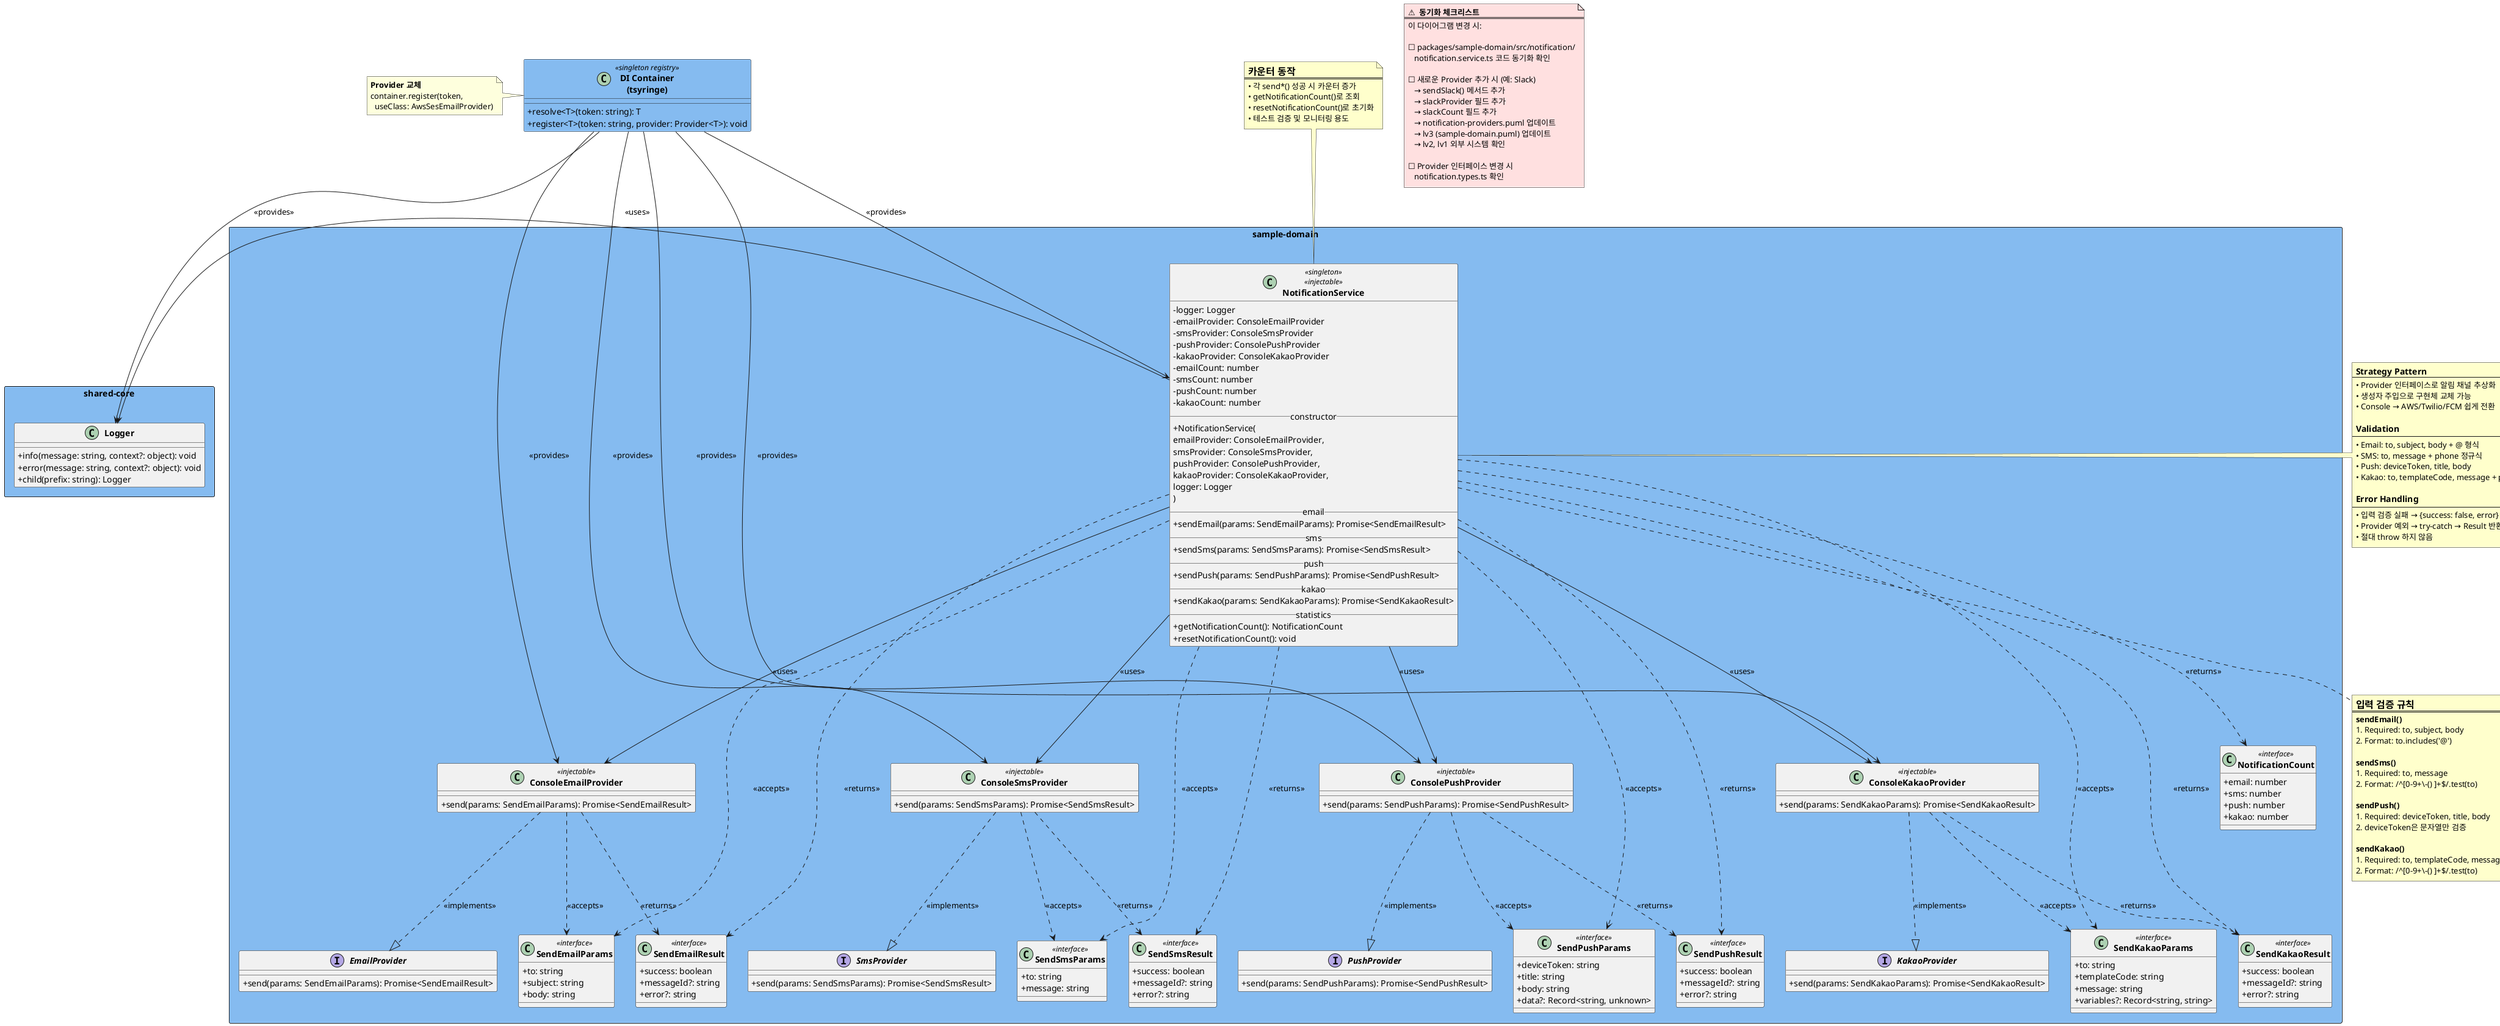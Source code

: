 @startuml
' ==============================================================================
' [Level 4] NotificationService - Class Diagram
' ==============================================================================
' Package: @pioncorp/sample-domain
' Description: 멀티채널 알림 발송 서비스 (Strategy Pattern)
'
' 🔗 코드 경로:
'    • packages/sample-domain/src/notification/notification.service.ts
'    • packages/sample-domain/src/notification/notification.types.ts
'
' 🔄 동기화 규칙:
'    ✅ 이 파일 변경 → lv3 (sample-domain.puml) "Notification Management" 확인
'    ✅ NotificationService 클래스 변경 시 이 다이어그램 업데이트 필수
'    ✅ 새로운 Provider 추가 시 notification-providers.puml도 업데이트
'
' 📍 변경 대상:
'    • NotificationService 클래스 (필드, 메서드)
'    • send*() 메서드 (sendEmail, sendSms, sendPush, sendKakao)
'    • Provider 필드 (*Provider)
'    • 카운터 필드 (*Count)
'
' 🔍 관련 다이어그램:
'    • notification-providers.puml (Provider 인터페이스/구현)
'
' ⬆️  Zoom Out: ../../lv3-components/sample-domain.puml
' ==============================================================================

skinparam classAttributeIconSize 0
skinparam classFontStyle bold
skinparam packageStyle rectangle
skinparam shadowing false
skinparam backgroundColor transparent

package "sample-domain" <<Rectangle>> #85BBF0 {

    class NotificationService <<singleton>> <<injectable>> {
        - logger: Logger
        - emailProvider: ConsoleEmailProvider
        - smsProvider: ConsoleSmsProvider
        - pushProvider: ConsolePushProvider
        - kakaoProvider: ConsoleKakaoProvider
        - emailCount: number
        - smsCount: number
        - pushCount: number
        - kakaoCount: number
        __constructor__
        + NotificationService(
            emailProvider: ConsoleEmailProvider,
            smsProvider: ConsoleSmsProvider,
            pushProvider: ConsolePushProvider,
            kakaoProvider: ConsoleKakaoProvider,
            logger: Logger
        )
        __email__
        + sendEmail(params: SendEmailParams): Promise<SendEmailResult>
        __sms__
        + sendSms(params: SendSmsParams): Promise<SendSmsResult>
        __push__
        + sendPush(params: SendPushParams): Promise<SendPushResult>
        __kakao__
        + sendKakao(params: SendKakaoParams): Promise<SendKakaoResult>
        __statistics__
        + getNotificationCount(): NotificationCount
        + resetNotificationCount(): void
    }

    ' --- Provider Interfaces ---

    interface EmailProvider {
        + send(params: SendEmailParams): Promise<SendEmailResult>
    }

    interface SmsProvider {
        + send(params: SendSmsParams): Promise<SendSmsResult>
    }

    interface PushProvider {
        + send(params: SendPushParams): Promise<SendPushResult>
    }

    interface KakaoProvider {
        + send(params: SendKakaoParams): Promise<SendKakaoResult>
    }

    ' --- Console Provider Implementations ---

    class ConsoleEmailProvider <<injectable>> {
        + send(params: SendEmailParams): Promise<SendEmailResult>
    }

    class ConsoleSmsProvider <<injectable>> {
        + send(params: SendSmsParams): Promise<SendSmsResult>
    }

    class ConsolePushProvider <<injectable>> {
        + send(params: SendPushParams): Promise<SendPushResult>
    }

    class ConsoleKakaoProvider <<injectable>> {
        + send(params: SendKakaoParams): Promise<SendKakaoResult>
    }

    ' --- Parameter Types ---

    class SendEmailParams <<interface>> {
        + to: string
        + subject: string
        + body: string
    }

    class SendSmsParams <<interface>> {
        + to: string
        + message: string
    }

    class SendPushParams <<interface>> {
        + deviceToken: string
        + title: string
        + body: string
        + data?: Record<string, unknown>
    }

    class SendKakaoParams <<interface>> {
        + to: string
        + templateCode: string
        + message: string
        + variables?: Record<string, string>
    }

    ' --- Result Types ---

    class SendEmailResult <<interface>> {
        + success: boolean
        + messageId?: string
        + error?: string
    }

    class SendSmsResult <<interface>> {
        + success: boolean
        + messageId?: string
        + error?: string
    }

    class SendPushResult <<interface>> {
        + success: boolean
        + messageId?: string
        + error?: string
    }

    class SendKakaoResult <<interface>> {
        + success: boolean
        + messageId?: string
        + error?: string
    }

    class NotificationCount <<interface>> {
        + email: number
        + sms: number
        + push: number
        + kakao: number
    }
}

' ==============================================================================
' Package: shared-core
' ==============================================================================

package "shared-core" <<Rectangle>> #85BBF0 {
    class Logger {
        + info(message: string, context?: object): void
        + error(message: string, context?: object): void
        + child(prefix: string): Logger
    }
}

' ==============================================================================
' Relationships - Strategy Pattern
' ==============================================================================

NotificationService -right-> Logger : <<uses>>

' Provider Dependencies (Constructor Injection)
NotificationService -down-> ConsoleEmailProvider : <<uses>>
NotificationService -down-> ConsoleSmsProvider : <<uses>>
NotificationService -down-> ConsolePushProvider : <<uses>>
NotificationService -down-> ConsoleKakaoProvider : <<uses>>

' Interface Implementation (FIX: use "..|>" not ".|>")
ConsoleEmailProvider ..|> EmailProvider : <<implements>>
ConsoleSmsProvider ..|> SmsProvider : <<implements>>
ConsolePushProvider ..|> PushProvider : <<implements>>
ConsoleKakaoProvider ..|> KakaoProvider : <<implements>>

' Method Parameters
NotificationService ..> SendEmailParams : <<accepts>>
NotificationService ..> SendSmsParams : <<accepts>>
NotificationService ..> SendPushParams : <<accepts>>
NotificationService ..> SendKakaoParams : <<accepts>>

' Method Returns
NotificationService ..> SendEmailResult : <<returns>>
NotificationService ..> SendSmsResult : <<returns>>
NotificationService ..> SendPushResult : <<returns>>
NotificationService ..> SendKakaoResult : <<returns>>
NotificationService ..> NotificationCount : <<returns>>

' Provider Methods
ConsoleEmailProvider ..> SendEmailParams : <<accepts>>
ConsoleEmailProvider ..> SendEmailResult : <<returns>>
ConsoleSmsProvider ..> SendSmsParams : <<accepts>>
ConsoleSmsProvider ..> SendSmsResult : <<returns>>
ConsolePushProvider ..> SendPushParams : <<accepts>>
ConsolePushProvider ..> SendPushResult : <<returns>>
ConsoleKakaoProvider ..> SendKakaoParams : <<accepts>>
ConsoleKakaoProvider ..> SendKakaoResult : <<returns>>

' ==============================================================================
' Notes
' ==============================================================================

note right of NotificationService #FFFFCC
  <b><size:14>Strategy Pattern</size></b>
  ---
  • Provider 인터페이스로 알림 채널 추상화
  • 생성자 주입으로 구현체 교체 가능
  • Console → AWS/Twilio/FCM 쉽게 전환

  <b><size:14>Validation</size></b>
  ---
  • Email: to, subject, body + @ 형식
  • SMS: to, message + phone 정규식
  • Push: deviceToken, title, body
  • Kakao: to, templateCode, message + phone 정규식

  <b><size:14>Error Handling</size></b>
  ---
  • 입력 검증 실패 → {success: false, error}
  • Provider 예외 → try-catch → Result 반환
  • 절대 throw 하지 않음
end note

note as ValidationDetails #FFFFCC
  <b><size:16>입력 검증 규칙</size></b>
  ====
  <b>sendEmail()</b>
  1. Required: to, subject, body
  2. Format: to.includes('@')

  <b>sendSms()</b>
  1. Required: to, message
  2. Format: /^[0-9+\-() ]+$/.test(to)

  <b>sendPush()</b>
  1. Required: deviceToken, title, body
  2. deviceToken은 문자열만 검증

  <b>sendKakao()</b>
  1. Required: to, templateCode, message
  2. Format: /^[0-9+\-() ]+$/.test(to)
end note

ValidationDetails .up. NotificationService

note as CounterBehavior #FFFFCC
  <b><size:16>카운터 동작</size></b>
  ====
  • 각 send*() 성공 시 카운터 증가
  • getNotificationCount()로 조회
  • resetNotificationCount()로 초기화
  • 테스트 검증 및 모니터링 용도
end note

CounterBehavior .down. NotificationService

' ==============================================================================
' DI Container
' ==============================================================================

class "DI Container\n(tsyringe)" as DIContainer <<singleton registry>> #85BBF0 {
  + resolve<T>(token: string): T
  + register<T>(token: string, provider: Provider<T>): void
}

DIContainer -down-> NotificationService : <<provides>>
DIContainer -down-> ConsoleEmailProvider : <<provides>>
DIContainer -down-> ConsoleSmsProvider : <<provides>>
DIContainer -down-> ConsolePushProvider : <<provides>>
DIContainer -down-> ConsoleKakaoProvider : <<provides>>
DIContainer -down-> Logger : <<provides>>

note left of DIContainer
  <b>Provider 교체</b>
  container.register(token,
    useClass: AwsSesEmailProvider)
end note

note as SyncGuide #FFE0E0
  <b>⚠️  동기화 체크리스트</b>
  ====
  이 다이어그램 변경 시:

  ☐ packages/sample-domain/src/notification/
     notification.service.ts 코드 동기화 확인

  ☐ 새로운 Provider 추가 시 (예: Slack)
     → sendSlack() 메서드 추가
     → slackProvider 필드 추가
     → slackCount 필드 추가
     → notification-providers.puml 업데이트
     → lv3 (sample-domain.puml) 업데이트
     → lv2, lv1 외부 시스템 확인

  ☐ Provider 인터페이스 변경 시
     notification.types.ts 확인
end note

@enduml
